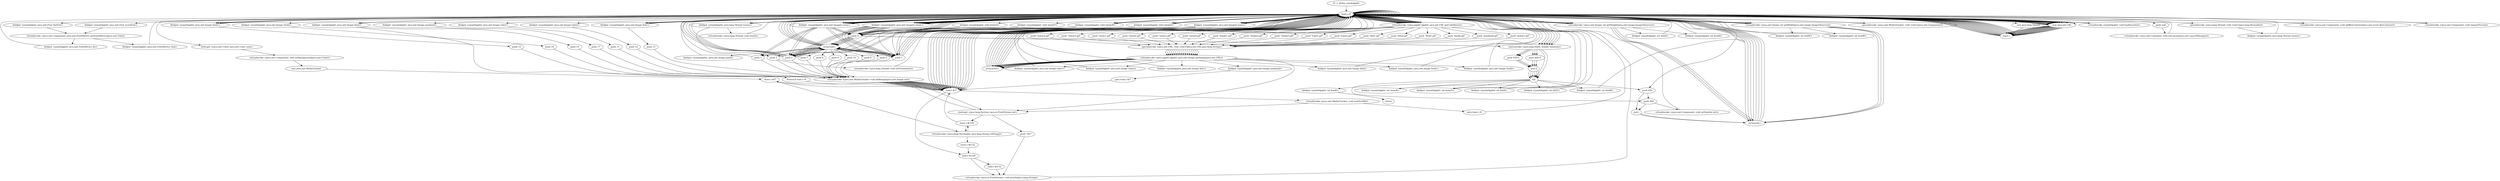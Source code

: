 digraph "" {
    "r0 := @this: jonahApplet"
    "load.r r0"
    "r0 := @this: jonahApplet"->"load.r r0";
    "load.r r0"->"load.r r0";
    "load.r r0"->"load.r r0";
    "fieldget <jonahApplet: java.awt.Font theFont>"
    "load.r r0"->"fieldget <jonahApplet: java.awt.Font theFont>";
    "virtualinvoke <java.awt.Component: java.awt.FontMetrics getFontMetrics(java.awt.Font)>"
    "fieldget <jonahApplet: java.awt.Font theFont>"->"virtualinvoke <java.awt.Component: java.awt.FontMetrics getFontMetrics(java.awt.Font)>";
    "fieldput <jonahApplet: java.awt.FontMetrics fm>"
    "virtualinvoke <java.awt.Component: java.awt.FontMetrics getFontMetrics(java.awt.Font)>"->"fieldput <jonahApplet: java.awt.FontMetrics fm>";
    "fieldput <jonahApplet: java.awt.FontMetrics fm>"->"load.r r0";
    "load.r r0"->"load.r r0";
    "load.r r0"->"load.r r0";
    "fieldget <jonahApplet: java.awt.Font scoreFont>"
    "load.r r0"->"fieldget <jonahApplet: java.awt.Font scoreFont>";
    "fieldget <jonahApplet: java.awt.Font scoreFont>"->"virtualinvoke <java.awt.Component: java.awt.FontMetrics getFontMetrics(java.awt.Font)>";
    "fieldput <jonahApplet: java.awt.FontMetrics fm2>"
    "virtualinvoke <java.awt.Component: java.awt.FontMetrics getFontMetrics(java.awt.Font)>"->"fieldput <jonahApplet: java.awt.FontMetrics fm2>";
    "fieldput <jonahApplet: java.awt.FontMetrics fm2>"->"load.r r0";
    "staticget <java.awt.Color: java.awt.Color cyan>"
    "load.r r0"->"staticget <java.awt.Color: java.awt.Color cyan>";
    "virtualinvoke <java.awt.Component: void setBackground(java.awt.Color)>"
    "staticget <java.awt.Color: java.awt.Color cyan>"->"virtualinvoke <java.awt.Component: void setBackground(java.awt.Color)>";
    "new java.awt.MediaTracker"
    "virtualinvoke <java.awt.Component: void setBackground(java.awt.Color)>"->"new java.awt.MediaTracker";
    "store.r $r7"
    "new java.awt.MediaTracker"->"store.r $r7";
    "load.r $r7"
    "store.r $r7"->"load.r $r7";
    "load.r $r7"->"load.r r0";
    "specialinvoke <java.awt.MediaTracker: void <init>(java.awt.Component)>"
    "load.r r0"->"specialinvoke <java.awt.MediaTracker: void <init>(java.awt.Component)>";
    "specialinvoke <java.awt.MediaTracker: void <init>(java.awt.Component)>"->"load.r r0";
    "fieldget <jonahApplet: java.awt.Image[] water>"
    "load.r r0"->"fieldget <jonahApplet: java.awt.Image[] water>";
    "push 0"
    "fieldget <jonahApplet: java.awt.Image[] water>"->"push 0";
    "push 0"->"load.r r0";
    "new java.net.URL"
    "load.r r0"->"new java.net.URL";
    "dup1.r"
    "new java.net.URL"->"dup1.r";
    "dup1.r"->"load.r r0";
    "virtualinvoke <java.applet.Applet: java.net.URL getCodeBase()>"
    "load.r r0"->"virtualinvoke <java.applet.Applet: java.net.URL getCodeBase()>";
    "push \"water1.gif\""
    "virtualinvoke <java.applet.Applet: java.net.URL getCodeBase()>"->"push \"water1.gif\"";
    "specialinvoke <java.net.URL: void <init>(java.net.URL,java.lang.String)>"
    "push \"water1.gif\""->"specialinvoke <java.net.URL: void <init>(java.net.URL,java.lang.String)>";
    "virtualinvoke <java.applet.Applet: java.awt.Image getImage(java.net.URL)>"
    "specialinvoke <java.net.URL: void <init>(java.net.URL,java.lang.String)>"->"virtualinvoke <java.applet.Applet: java.awt.Image getImage(java.net.URL)>";
    "arraywrite.r"
    "virtualinvoke <java.applet.Applet: java.awt.Image getImage(java.net.URL)>"->"arraywrite.r";
    "arraywrite.r"->"load.r r0";
    "load.r r0"->"fieldget <jonahApplet: java.awt.Image[] water>";
    "push 1"
    "fieldget <jonahApplet: java.awt.Image[] water>"->"push 1";
    "push 1"->"load.r r0";
    "load.r r0"->"new java.net.URL";
    "new java.net.URL"->"dup1.r";
    "dup1.r"->"load.r r0";
    "load.r r0"->"virtualinvoke <java.applet.Applet: java.net.URL getCodeBase()>";
    "push \"water2.gif\""
    "virtualinvoke <java.applet.Applet: java.net.URL getCodeBase()>"->"push \"water2.gif\"";
    "push \"water2.gif\""->"specialinvoke <java.net.URL: void <init>(java.net.URL,java.lang.String)>";
    "specialinvoke <java.net.URL: void <init>(java.net.URL,java.lang.String)>"->"virtualinvoke <java.applet.Applet: java.awt.Image getImage(java.net.URL)>";
    "virtualinvoke <java.applet.Applet: java.awt.Image getImage(java.net.URL)>"->"arraywrite.r";
    "arraywrite.r"->"load.r r0";
    "load.r r0"->"fieldget <jonahApplet: java.awt.Image[] water>";
    "push 2"
    "fieldget <jonahApplet: java.awt.Image[] water>"->"push 2";
    "push 2"->"load.r r0";
    "load.r r0"->"new java.net.URL";
    "new java.net.URL"->"dup1.r";
    "dup1.r"->"load.r r0";
    "load.r r0"->"virtualinvoke <java.applet.Applet: java.net.URL getCodeBase()>";
    "push \"water3.gif\""
    "virtualinvoke <java.applet.Applet: java.net.URL getCodeBase()>"->"push \"water3.gif\"";
    "push \"water3.gif\""->"specialinvoke <java.net.URL: void <init>(java.net.URL,java.lang.String)>";
    "specialinvoke <java.net.URL: void <init>(java.net.URL,java.lang.String)>"->"virtualinvoke <java.applet.Applet: java.awt.Image getImage(java.net.URL)>";
    "virtualinvoke <java.applet.Applet: java.awt.Image getImage(java.net.URL)>"->"arraywrite.r";
    "arraywrite.r"->"load.r r0";
    "fieldget <jonahApplet: java.awt.Image[] swim>"
    "load.r r0"->"fieldget <jonahApplet: java.awt.Image[] swim>";
    "fieldget <jonahApplet: java.awt.Image[] swim>"->"push 0";
    "push 0"->"load.r r0";
    "load.r r0"->"new java.net.URL";
    "new java.net.URL"->"dup1.r";
    "dup1.r"->"load.r r0";
    "load.r r0"->"virtualinvoke <java.applet.Applet: java.net.URL getCodeBase()>";
    "push \"swim1.gif\""
    "virtualinvoke <java.applet.Applet: java.net.URL getCodeBase()>"->"push \"swim1.gif\"";
    "push \"swim1.gif\""->"specialinvoke <java.net.URL: void <init>(java.net.URL,java.lang.String)>";
    "specialinvoke <java.net.URL: void <init>(java.net.URL,java.lang.String)>"->"virtualinvoke <java.applet.Applet: java.awt.Image getImage(java.net.URL)>";
    "virtualinvoke <java.applet.Applet: java.awt.Image getImage(java.net.URL)>"->"arraywrite.r";
    "arraywrite.r"->"load.r r0";
    "load.r r0"->"fieldget <jonahApplet: java.awt.Image[] swim>";
    "fieldget <jonahApplet: java.awt.Image[] swim>"->"push 1";
    "push 1"->"load.r r0";
    "load.r r0"->"new java.net.URL";
    "new java.net.URL"->"dup1.r";
    "dup1.r"->"load.r r0";
    "load.r r0"->"virtualinvoke <java.applet.Applet: java.net.URL getCodeBase()>";
    "push \"swim2.gif\""
    "virtualinvoke <java.applet.Applet: java.net.URL getCodeBase()>"->"push \"swim2.gif\"";
    "push \"swim2.gif\""->"specialinvoke <java.net.URL: void <init>(java.net.URL,java.lang.String)>";
    "specialinvoke <java.net.URL: void <init>(java.net.URL,java.lang.String)>"->"virtualinvoke <java.applet.Applet: java.awt.Image getImage(java.net.URL)>";
    "virtualinvoke <java.applet.Applet: java.awt.Image getImage(java.net.URL)>"->"arraywrite.r";
    "arraywrite.r"->"load.r r0";
    "load.r r0"->"fieldget <jonahApplet: java.awt.Image[] swim>";
    "fieldget <jonahApplet: java.awt.Image[] swim>"->"push 2";
    "push 2"->"load.r r0";
    "load.r r0"->"new java.net.URL";
    "new java.net.URL"->"dup1.r";
    "dup1.r"->"load.r r0";
    "load.r r0"->"virtualinvoke <java.applet.Applet: java.net.URL getCodeBase()>";
    "push \"swim3.gif\""
    "virtualinvoke <java.applet.Applet: java.net.URL getCodeBase()>"->"push \"swim3.gif\"";
    "push \"swim3.gif\""->"specialinvoke <java.net.URL: void <init>(java.net.URL,java.lang.String)>";
    "specialinvoke <java.net.URL: void <init>(java.net.URL,java.lang.String)>"->"virtualinvoke <java.applet.Applet: java.awt.Image getImage(java.net.URL)>";
    "virtualinvoke <java.applet.Applet: java.awt.Image getImage(java.net.URL)>"->"arraywrite.r";
    "arraywrite.r"->"load.r r0";
    "load.r r0"->"fieldget <jonahApplet: java.awt.Image[] swim>";
    "push 3"
    "fieldget <jonahApplet: java.awt.Image[] swim>"->"push 3";
    "push 3"->"load.r r0";
    "load.r r0"->"new java.net.URL";
    "new java.net.URL"->"dup1.r";
    "dup1.r"->"load.r r0";
    "load.r r0"->"virtualinvoke <java.applet.Applet: java.net.URL getCodeBase()>";
    "push \"swim4.gif\""
    "virtualinvoke <java.applet.Applet: java.net.URL getCodeBase()>"->"push \"swim4.gif\"";
    "push \"swim4.gif\""->"specialinvoke <java.net.URL: void <init>(java.net.URL,java.lang.String)>";
    "specialinvoke <java.net.URL: void <init>(java.net.URL,java.lang.String)>"->"virtualinvoke <java.applet.Applet: java.awt.Image getImage(java.net.URL)>";
    "virtualinvoke <java.applet.Applet: java.awt.Image getImage(java.net.URL)>"->"arraywrite.r";
    "arraywrite.r"->"load.r r0";
    "fieldget <jonahApplet: java.awt.Image[] whale>"
    "load.r r0"->"fieldget <jonahApplet: java.awt.Image[] whale>";
    "fieldget <jonahApplet: java.awt.Image[] whale>"->"push 0";
    "push 0"->"load.r r0";
    "load.r r0"->"new java.net.URL";
    "new java.net.URL"->"dup1.r";
    "dup1.r"->"load.r r0";
    "load.r r0"->"virtualinvoke <java.applet.Applet: java.net.URL getCodeBase()>";
    "push \"whale1.gif\""
    "virtualinvoke <java.applet.Applet: java.net.URL getCodeBase()>"->"push \"whale1.gif\"";
    "push \"whale1.gif\""->"specialinvoke <java.net.URL: void <init>(java.net.URL,java.lang.String)>";
    "specialinvoke <java.net.URL: void <init>(java.net.URL,java.lang.String)>"->"virtualinvoke <java.applet.Applet: java.awt.Image getImage(java.net.URL)>";
    "virtualinvoke <java.applet.Applet: java.awt.Image getImage(java.net.URL)>"->"arraywrite.r";
    "arraywrite.r"->"load.r r0";
    "load.r r0"->"fieldget <jonahApplet: java.awt.Image[] whale>";
    "fieldget <jonahApplet: java.awt.Image[] whale>"->"push 1";
    "push 1"->"load.r r0";
    "load.r r0"->"new java.net.URL";
    "new java.net.URL"->"dup1.r";
    "dup1.r"->"load.r r0";
    "load.r r0"->"virtualinvoke <java.applet.Applet: java.net.URL getCodeBase()>";
    "push \"whale2.gif\""
    "virtualinvoke <java.applet.Applet: java.net.URL getCodeBase()>"->"push \"whale2.gif\"";
    "push \"whale2.gif\""->"specialinvoke <java.net.URL: void <init>(java.net.URL,java.lang.String)>";
    "specialinvoke <java.net.URL: void <init>(java.net.URL,java.lang.String)>"->"virtualinvoke <java.applet.Applet: java.awt.Image getImage(java.net.URL)>";
    "virtualinvoke <java.applet.Applet: java.awt.Image getImage(java.net.URL)>"->"arraywrite.r";
    "arraywrite.r"->"load.r r0";
    "load.r r0"->"fieldget <jonahApplet: java.awt.Image[] whale>";
    "fieldget <jonahApplet: java.awt.Image[] whale>"->"push 2";
    "push 2"->"load.r r0";
    "load.r r0"->"new java.net.URL";
    "new java.net.URL"->"dup1.r";
    "dup1.r"->"load.r r0";
    "load.r r0"->"virtualinvoke <java.applet.Applet: java.net.URL getCodeBase()>";
    "push \"whale3.gif\""
    "virtualinvoke <java.applet.Applet: java.net.URL getCodeBase()>"->"push \"whale3.gif\"";
    "push \"whale3.gif\""->"specialinvoke <java.net.URL: void <init>(java.net.URL,java.lang.String)>";
    "specialinvoke <java.net.URL: void <init>(java.net.URL,java.lang.String)>"->"virtualinvoke <java.applet.Applet: java.awt.Image getImage(java.net.URL)>";
    "virtualinvoke <java.applet.Applet: java.awt.Image getImage(java.net.URL)>"->"arraywrite.r";
    "arraywrite.r"->"load.r r0";
    "load.r r0"->"load.r r0";
    "load.r r0"->"new java.net.URL";
    "new java.net.URL"->"dup1.r";
    "dup1.r"->"load.r r0";
    "load.r r0"->"virtualinvoke <java.applet.Applet: java.net.URL getCodeBase()>";
    "push \"tube1.gif\""
    "virtualinvoke <java.applet.Applet: java.net.URL getCodeBase()>"->"push \"tube1.gif\"";
    "push \"tube1.gif\""->"specialinvoke <java.net.URL: void <init>(java.net.URL,java.lang.String)>";
    "specialinvoke <java.net.URL: void <init>(java.net.URL,java.lang.String)>"->"virtualinvoke <java.applet.Applet: java.awt.Image getImage(java.net.URL)>";
    "fieldput <jonahApplet: java.awt.Image tube1>"
    "virtualinvoke <java.applet.Applet: java.awt.Image getImage(java.net.URL)>"->"fieldput <jonahApplet: java.awt.Image tube1>";
    "fieldput <jonahApplet: java.awt.Image tube1>"->"load.r r0";
    "load.r r0"->"load.r r0";
    "load.r r0"->"new java.net.URL";
    "new java.net.URL"->"dup1.r";
    "dup1.r"->"load.r r0";
    "load.r r0"->"virtualinvoke <java.applet.Applet: java.net.URL getCodeBase()>";
    "push \"tube2.gif\""
    "virtualinvoke <java.applet.Applet: java.net.URL getCodeBase()>"->"push \"tube2.gif\"";
    "push \"tube2.gif\""->"specialinvoke <java.net.URL: void <init>(java.net.URL,java.lang.String)>";
    "specialinvoke <java.net.URL: void <init>(java.net.URL,java.lang.String)>"->"virtualinvoke <java.applet.Applet: java.awt.Image getImage(java.net.URL)>";
    "fieldput <jonahApplet: java.awt.Image tube2>"
    "virtualinvoke <java.applet.Applet: java.awt.Image getImage(java.net.URL)>"->"fieldput <jonahApplet: java.awt.Image tube2>";
    "fieldput <jonahApplet: java.awt.Image tube2>"->"load.r r0";
    "load.r r0"->"load.r r0";
    "load.r r0"->"new java.net.URL";
    "new java.net.URL"->"dup1.r";
    "dup1.r"->"load.r r0";
    "load.r r0"->"virtualinvoke <java.applet.Applet: java.net.URL getCodeBase()>";
    "push \"fish1.gif\""
    "virtualinvoke <java.applet.Applet: java.net.URL getCodeBase()>"->"push \"fish1.gif\"";
    "push \"fish1.gif\""->"specialinvoke <java.net.URL: void <init>(java.net.URL,java.lang.String)>";
    "specialinvoke <java.net.URL: void <init>(java.net.URL,java.lang.String)>"->"virtualinvoke <java.applet.Applet: java.awt.Image getImage(java.net.URL)>";
    "fieldput <jonahApplet: java.awt.Image fish1>"
    "virtualinvoke <java.applet.Applet: java.awt.Image getImage(java.net.URL)>"->"fieldput <jonahApplet: java.awt.Image fish1>";
    "fieldput <jonahApplet: java.awt.Image fish1>"->"load.r r0";
    "load.r r0"->"load.r r0";
    "load.r r0"->"new java.net.URL";
    "new java.net.URL"->"dup1.r";
    "dup1.r"->"load.r r0";
    "load.r r0"->"virtualinvoke <java.applet.Applet: java.net.URL getCodeBase()>";
    "push \"fish2.gif\""
    "virtualinvoke <java.applet.Applet: java.net.URL getCodeBase()>"->"push \"fish2.gif\"";
    "push \"fish2.gif\""->"specialinvoke <java.net.URL: void <init>(java.net.URL,java.lang.String)>";
    "specialinvoke <java.net.URL: void <init>(java.net.URL,java.lang.String)>"->"virtualinvoke <java.applet.Applet: java.awt.Image getImage(java.net.URL)>";
    "fieldput <jonahApplet: java.awt.Image fish2>"
    "virtualinvoke <java.applet.Applet: java.awt.Image getImage(java.net.URL)>"->"fieldput <jonahApplet: java.awt.Image fish2>";
    "fieldput <jonahApplet: java.awt.Image fish2>"->"load.r r0";
    "load.r r0"->"load.r r0";
    "load.r r0"->"new java.net.URL";
    "new java.net.URL"->"dup1.r";
    "dup1.r"->"load.r r0";
    "load.r r0"->"virtualinvoke <java.applet.Applet: java.net.URL getCodeBase()>";
    "push \"food1.gif\""
    "virtualinvoke <java.applet.Applet: java.net.URL getCodeBase()>"->"push \"food1.gif\"";
    "push \"food1.gif\""->"specialinvoke <java.net.URL: void <init>(java.net.URL,java.lang.String)>";
    "specialinvoke <java.net.URL: void <init>(java.net.URL,java.lang.String)>"->"virtualinvoke <java.applet.Applet: java.awt.Image getImage(java.net.URL)>";
    "fieldput <jonahApplet: java.awt.Image food1>"
    "virtualinvoke <java.applet.Applet: java.awt.Image getImage(java.net.URL)>"->"fieldput <jonahApplet: java.awt.Image food1>";
    "fieldput <jonahApplet: java.awt.Image food1>"->"load.r r0";
    "load.r r0"->"load.r r0";
    "load.r r0"->"new java.net.URL";
    "new java.net.URL"->"dup1.r";
    "dup1.r"->"load.r r0";
    "load.r r0"->"virtualinvoke <java.applet.Applet: java.net.URL getCodeBase()>";
    "push \"food2.gif\""
    "virtualinvoke <java.applet.Applet: java.net.URL getCodeBase()>"->"push \"food2.gif\"";
    "push \"food2.gif\""->"specialinvoke <java.net.URL: void <init>(java.net.URL,java.lang.String)>";
    "specialinvoke <java.net.URL: void <init>(java.net.URL,java.lang.String)>"->"virtualinvoke <java.applet.Applet: java.awt.Image getImage(java.net.URL)>";
    "fieldput <jonahApplet: java.awt.Image food2>"
    "virtualinvoke <java.applet.Applet: java.awt.Image getImage(java.net.URL)>"->"fieldput <jonahApplet: java.awt.Image food2>";
    "fieldput <jonahApplet: java.awt.Image food2>"->"load.r r0";
    "load.r r0"->"load.r r0";
    "load.r r0"->"new java.net.URL";
    "new java.net.URL"->"dup1.r";
    "dup1.r"->"load.r r0";
    "load.r r0"->"virtualinvoke <java.applet.Applet: java.net.URL getCodeBase()>";
    "push \"jonahend.gif\""
    "virtualinvoke <java.applet.Applet: java.net.URL getCodeBase()>"->"push \"jonahend.gif\"";
    "push \"jonahend.gif\""->"specialinvoke <java.net.URL: void <init>(java.net.URL,java.lang.String)>";
    "specialinvoke <java.net.URL: void <init>(java.net.URL,java.lang.String)>"->"virtualinvoke <java.applet.Applet: java.awt.Image getImage(java.net.URL)>";
    "fieldput <jonahApplet: java.awt.Image jonahend>"
    "virtualinvoke <java.applet.Applet: java.awt.Image getImage(java.net.URL)>"->"fieldput <jonahApplet: java.awt.Image jonahend>";
    "goto load.r $r7"
    "fieldput <jonahApplet: java.awt.Image jonahend>"->"goto load.r $r7";
    "goto load.r $r7"->"load.r $r7";
    "load.r $r7"->"load.r r0";
    "load.r r0"->"fieldget <jonahApplet: java.awt.Image[] water>";
    "fieldget <jonahApplet: java.awt.Image[] water>"->"push 0";
    "arrayread.r"
    "push 0"->"arrayread.r";
    "arrayread.r"->"push 1";
    "virtualinvoke <java.awt.MediaTracker: void addImage(java.awt.Image,int)>"
    "push 1"->"virtualinvoke <java.awt.MediaTracker: void addImage(java.awt.Image,int)>";
    "virtualinvoke <java.awt.MediaTracker: void addImage(java.awt.Image,int)>"->"load.r $r7";
    "load.r $r7"->"load.r r0";
    "load.r r0"->"fieldget <jonahApplet: java.awt.Image[] water>";
    "fieldget <jonahApplet: java.awt.Image[] water>"->"push 1";
    "push 1"->"arrayread.r";
    "arrayread.r"->"push 2";
    "push 2"->"virtualinvoke <java.awt.MediaTracker: void addImage(java.awt.Image,int)>";
    "virtualinvoke <java.awt.MediaTracker: void addImage(java.awt.Image,int)>"->"load.r $r7";
    "load.r $r7"->"load.r r0";
    "load.r r0"->"fieldget <jonahApplet: java.awt.Image[] water>";
    "fieldget <jonahApplet: java.awt.Image[] water>"->"push 2";
    "push 2"->"arrayread.r";
    "arrayread.r"->"push 3";
    "push 3"->"virtualinvoke <java.awt.MediaTracker: void addImage(java.awt.Image,int)>";
    "virtualinvoke <java.awt.MediaTracker: void addImage(java.awt.Image,int)>"->"load.r $r7";
    "load.r $r7"->"load.r r0";
    "load.r r0"->"fieldget <jonahApplet: java.awt.Image[] swim>";
    "fieldget <jonahApplet: java.awt.Image[] swim>"->"push 0";
    "push 0"->"arrayread.r";
    "push 4"
    "arrayread.r"->"push 4";
    "push 4"->"virtualinvoke <java.awt.MediaTracker: void addImage(java.awt.Image,int)>";
    "virtualinvoke <java.awt.MediaTracker: void addImage(java.awt.Image,int)>"->"load.r $r7";
    "load.r $r7"->"load.r r0";
    "load.r r0"->"fieldget <jonahApplet: java.awt.Image[] swim>";
    "fieldget <jonahApplet: java.awt.Image[] swim>"->"push 1";
    "push 1"->"arrayread.r";
    "push 5"
    "arrayread.r"->"push 5";
    "push 5"->"virtualinvoke <java.awt.MediaTracker: void addImage(java.awt.Image,int)>";
    "virtualinvoke <java.awt.MediaTracker: void addImage(java.awt.Image,int)>"->"load.r $r7";
    "load.r $r7"->"load.r r0";
    "load.r r0"->"fieldget <jonahApplet: java.awt.Image[] swim>";
    "fieldget <jonahApplet: java.awt.Image[] swim>"->"push 2";
    "push 2"->"arrayread.r";
    "push 6"
    "arrayread.r"->"push 6";
    "push 6"->"virtualinvoke <java.awt.MediaTracker: void addImage(java.awt.Image,int)>";
    "virtualinvoke <java.awt.MediaTracker: void addImage(java.awt.Image,int)>"->"load.r $r7";
    "load.r $r7"->"load.r r0";
    "load.r r0"->"fieldget <jonahApplet: java.awt.Image[] swim>";
    "fieldget <jonahApplet: java.awt.Image[] swim>"->"push 3";
    "push 3"->"arrayread.r";
    "push 7"
    "arrayread.r"->"push 7";
    "push 7"->"virtualinvoke <java.awt.MediaTracker: void addImage(java.awt.Image,int)>";
    "virtualinvoke <java.awt.MediaTracker: void addImage(java.awt.Image,int)>"->"load.r $r7";
    "load.r $r7"->"load.r r0";
    "load.r r0"->"fieldget <jonahApplet: java.awt.Image[] whale>";
    "fieldget <jonahApplet: java.awt.Image[] whale>"->"push 0";
    "push 0"->"arrayread.r";
    "push 8"
    "arrayread.r"->"push 8";
    "push 8"->"virtualinvoke <java.awt.MediaTracker: void addImage(java.awt.Image,int)>";
    "virtualinvoke <java.awt.MediaTracker: void addImage(java.awt.Image,int)>"->"load.r $r7";
    "load.r $r7"->"load.r r0";
    "load.r r0"->"fieldget <jonahApplet: java.awt.Image[] whale>";
    "fieldget <jonahApplet: java.awt.Image[] whale>"->"push 1";
    "push 1"->"arrayread.r";
    "push 9"
    "arrayread.r"->"push 9";
    "push 9"->"virtualinvoke <java.awt.MediaTracker: void addImage(java.awt.Image,int)>";
    "virtualinvoke <java.awt.MediaTracker: void addImage(java.awt.Image,int)>"->"load.r $r7";
    "load.r $r7"->"load.r r0";
    "load.r r0"->"fieldget <jonahApplet: java.awt.Image[] whale>";
    "fieldget <jonahApplet: java.awt.Image[] whale>"->"push 2";
    "push 2"->"arrayread.r";
    "push 10"
    "arrayread.r"->"push 10";
    "push 10"->"virtualinvoke <java.awt.MediaTracker: void addImage(java.awt.Image,int)>";
    "virtualinvoke <java.awt.MediaTracker: void addImage(java.awt.Image,int)>"->"load.r $r7";
    "load.r $r7"->"load.r r0";
    "fieldget <jonahApplet: java.awt.Image tube1>"
    "load.r r0"->"fieldget <jonahApplet: java.awt.Image tube1>";
    "push 11"
    "fieldget <jonahApplet: java.awt.Image tube1>"->"push 11";
    "push 11"->"virtualinvoke <java.awt.MediaTracker: void addImage(java.awt.Image,int)>";
    "virtualinvoke <java.awt.MediaTracker: void addImage(java.awt.Image,int)>"->"load.r $r7";
    "load.r $r7"->"load.r r0";
    "fieldget <jonahApplet: java.awt.Image tube2>"
    "load.r r0"->"fieldget <jonahApplet: java.awt.Image tube2>";
    "push 12"
    "fieldget <jonahApplet: java.awt.Image tube2>"->"push 12";
    "push 12"->"virtualinvoke <java.awt.MediaTracker: void addImage(java.awt.Image,int)>";
    "virtualinvoke <java.awt.MediaTracker: void addImage(java.awt.Image,int)>"->"load.r $r7";
    "load.r $r7"->"load.r r0";
    "fieldget <jonahApplet: java.awt.Image fish1>"
    "load.r r0"->"fieldget <jonahApplet: java.awt.Image fish1>";
    "push 13"
    "fieldget <jonahApplet: java.awt.Image fish1>"->"push 13";
    "push 13"->"virtualinvoke <java.awt.MediaTracker: void addImage(java.awt.Image,int)>";
    "virtualinvoke <java.awt.MediaTracker: void addImage(java.awt.Image,int)>"->"load.r $r7";
    "load.r $r7"->"load.r r0";
    "fieldget <jonahApplet: java.awt.Image fish2>"
    "load.r r0"->"fieldget <jonahApplet: java.awt.Image fish2>";
    "push 14"
    "fieldget <jonahApplet: java.awt.Image fish2>"->"push 14";
    "push 14"->"virtualinvoke <java.awt.MediaTracker: void addImage(java.awt.Image,int)>";
    "virtualinvoke <java.awt.MediaTracker: void addImage(java.awt.Image,int)>"->"load.r $r7";
    "load.r $r7"->"load.r r0";
    "fieldget <jonahApplet: java.awt.Image food1>"
    "load.r r0"->"fieldget <jonahApplet: java.awt.Image food1>";
    "push 15"
    "fieldget <jonahApplet: java.awt.Image food1>"->"push 15";
    "push 15"->"virtualinvoke <java.awt.MediaTracker: void addImage(java.awt.Image,int)>";
    "virtualinvoke <java.awt.MediaTracker: void addImage(java.awt.Image,int)>"->"load.r $r7";
    "load.r $r7"->"load.r r0";
    "fieldget <jonahApplet: java.awt.Image food2>"
    "load.r r0"->"fieldget <jonahApplet: java.awt.Image food2>";
    "push 16"
    "fieldget <jonahApplet: java.awt.Image food2>"->"push 16";
    "push 16"->"virtualinvoke <java.awt.MediaTracker: void addImage(java.awt.Image,int)>";
    "virtualinvoke <java.awt.MediaTracker: void addImage(java.awt.Image,int)>"->"load.r $r7";
    "load.r $r7"->"load.r r0";
    "fieldget <jonahApplet: java.awt.Image jonahend>"
    "load.r r0"->"fieldget <jonahApplet: java.awt.Image jonahend>";
    "push 17"
    "fieldget <jonahApplet: java.awt.Image jonahend>"->"push 17";
    "push 17"->"virtualinvoke <java.awt.MediaTracker: void addImage(java.awt.Image,int)>";
    "virtualinvoke <java.awt.MediaTracker: void addImage(java.awt.Image,int)>"->"load.r $r7";
    "virtualinvoke <java.awt.MediaTracker: void waitForAll()>"
    "load.r $r7"->"virtualinvoke <java.awt.MediaTracker: void waitForAll()>";
    "goto load.r r0"
    "virtualinvoke <java.awt.MediaTracker: void waitForAll()>"->"goto load.r r0";
    "goto load.r r0"->"load.r r0";
    "load.r r0"->"fieldget <jonahApplet: java.awt.Image fish2>";
    "ifnonnull load.r r0"
    "fieldget <jonahApplet: java.awt.Image fish2>"->"ifnonnull load.r r0";
    "staticget <java.lang.System: java.io.PrintStream out>"
    "ifnonnull load.r r0"->"staticget <java.lang.System: java.io.PrintStream out>";
    "push \"NO\""
    "staticget <java.lang.System: java.io.PrintStream out>"->"push \"NO\"";
    "virtualinvoke <java.io.PrintStream: void println(java.lang.String)>"
    "push \"NO\""->"virtualinvoke <java.io.PrintStream: void println(java.lang.String)>";
    "virtualinvoke <java.io.PrintStream: void println(java.lang.String)>"->"load.r r0";
    "load.r r0"->"load.r r0";
    "load.r r0"->"fieldget <jonahApplet: java.awt.Image[] swim>";
    "fieldget <jonahApplet: java.awt.Image[] swim>"->"push 0";
    "push 0"->"arrayread.r";
    "fieldput <jonahApplet: java.awt.Image jonah>"
    "arrayread.r"->"fieldput <jonahApplet: java.awt.Image jonah>";
    "fieldput <jonahApplet: java.awt.Image jonah>"->"load.r r0";
    "load.r r0"->"load.r r0";
    "load.r r0"->"fieldget <jonahApplet: java.awt.Image fish1>";
    "fieldget <jonahApplet: java.awt.Image fish1>"->"load.r r0";
    "virtualinvoke <java.awt.Image: int getWidth(java.awt.image.ImageObserver)>"
    "load.r r0"->"virtualinvoke <java.awt.Image: int getWidth(java.awt.image.ImageObserver)>";
    "fieldput <jonahApplet: int fishW>"
    "virtualinvoke <java.awt.Image: int getWidth(java.awt.image.ImageObserver)>"->"fieldput <jonahApplet: int fishW>";
    "fieldput <jonahApplet: int fishW>"->"load.r r0";
    "load.r r0"->"load.r r0";
    "load.r r0"->"fieldget <jonahApplet: java.awt.Image fish1>";
    "fieldget <jonahApplet: java.awt.Image fish1>"->"load.r r0";
    "virtualinvoke <java.awt.Image: int getHeight(java.awt.image.ImageObserver)>"
    "load.r r0"->"virtualinvoke <java.awt.Image: int getHeight(java.awt.image.ImageObserver)>";
    "fieldput <jonahApplet: int fishH>"
    "virtualinvoke <java.awt.Image: int getHeight(java.awt.image.ImageObserver)>"->"fieldput <jonahApplet: int fishH>";
    "fieldput <jonahApplet: int fishH>"->"load.r r0";
    "load.r r0"->"load.r r0";
    "load.r r0"->"fieldget <jonahApplet: java.awt.Image food1>";
    "fieldget <jonahApplet: java.awt.Image food1>"->"load.r r0";
    "load.r r0"->"virtualinvoke <java.awt.Image: int getWidth(java.awt.image.ImageObserver)>";
    "fieldput <jonahApplet: int foodW>"
    "virtualinvoke <java.awt.Image: int getWidth(java.awt.image.ImageObserver)>"->"fieldput <jonahApplet: int foodW>";
    "fieldput <jonahApplet: int foodW>"->"load.r r0";
    "load.r r0"->"load.r r0";
    "load.r r0"->"fieldget <jonahApplet: java.awt.Image food1>";
    "fieldget <jonahApplet: java.awt.Image food1>"->"load.r r0";
    "load.r r0"->"virtualinvoke <java.awt.Image: int getHeight(java.awt.image.ImageObserver)>";
    "fieldput <jonahApplet: int foodH>"
    "virtualinvoke <java.awt.Image: int getHeight(java.awt.image.ImageObserver)>"->"fieldput <jonahApplet: int foodH>";
    "fieldput <jonahApplet: int foodH>"->"load.r r0";
    "fieldget <jonahApplet: int[] whaleW>"
    "load.r r0"->"fieldget <jonahApplet: int[] whaleW>";
    "fieldget <jonahApplet: int[] whaleW>"->"push 0";
    "push 0"->"load.r r0";
    "load.r r0"->"fieldget <jonahApplet: java.awt.Image[] whale>";
    "fieldget <jonahApplet: java.awt.Image[] whale>"->"push 0";
    "push 0"->"arrayread.r";
    "arrayread.r"->"load.r r0";
    "load.r r0"->"virtualinvoke <java.awt.Image: int getWidth(java.awt.image.ImageObserver)>";
    "arraywrite.i"
    "virtualinvoke <java.awt.Image: int getWidth(java.awt.image.ImageObserver)>"->"arraywrite.i";
    "arraywrite.i"->"load.r r0";
    "load.r r0"->"fieldget <jonahApplet: int[] whaleW>";
    "fieldget <jonahApplet: int[] whaleW>"->"push 1";
    "push 1"->"load.r r0";
    "load.r r0"->"fieldget <jonahApplet: java.awt.Image[] whale>";
    "fieldget <jonahApplet: java.awt.Image[] whale>"->"push 1";
    "push 1"->"arrayread.r";
    "arrayread.r"->"load.r r0";
    "load.r r0"->"virtualinvoke <java.awt.Image: int getWidth(java.awt.image.ImageObserver)>";
    "virtualinvoke <java.awt.Image: int getWidth(java.awt.image.ImageObserver)>"->"arraywrite.i";
    "arraywrite.i"->"load.r r0";
    "load.r r0"->"fieldget <jonahApplet: int[] whaleW>";
    "fieldget <jonahApplet: int[] whaleW>"->"push 2";
    "push 2"->"load.r r0";
    "load.r r0"->"fieldget <jonahApplet: java.awt.Image[] whale>";
    "fieldget <jonahApplet: java.awt.Image[] whale>"->"push 2";
    "push 2"->"arrayread.r";
    "arrayread.r"->"load.r r0";
    "load.r r0"->"virtualinvoke <java.awt.Image: int getWidth(java.awt.image.ImageObserver)>";
    "virtualinvoke <java.awt.Image: int getWidth(java.awt.image.ImageObserver)>"->"arraywrite.i";
    "arraywrite.i"->"load.r r0";
    "fieldget <jonahApplet: int[] whaleH>"
    "load.r r0"->"fieldget <jonahApplet: int[] whaleH>";
    "fieldget <jonahApplet: int[] whaleH>"->"push 0";
    "push 0"->"load.r r0";
    "load.r r0"->"fieldget <jonahApplet: java.awt.Image[] whale>";
    "fieldget <jonahApplet: java.awt.Image[] whale>"->"push 0";
    "push 0"->"arrayread.r";
    "arrayread.r"->"load.r r0";
    "load.r r0"->"virtualinvoke <java.awt.Image: int getHeight(java.awt.image.ImageObserver)>";
    "virtualinvoke <java.awt.Image: int getHeight(java.awt.image.ImageObserver)>"->"arraywrite.i";
    "arraywrite.i"->"load.r r0";
    "load.r r0"->"fieldget <jonahApplet: int[] whaleH>";
    "fieldget <jonahApplet: int[] whaleH>"->"push 1";
    "push 1"->"load.r r0";
    "load.r r0"->"fieldget <jonahApplet: java.awt.Image[] whale>";
    "fieldget <jonahApplet: java.awt.Image[] whale>"->"push 1";
    "push 1"->"arrayread.r";
    "arrayread.r"->"load.r r0";
    "load.r r0"->"virtualinvoke <java.awt.Image: int getHeight(java.awt.image.ImageObserver)>";
    "virtualinvoke <java.awt.Image: int getHeight(java.awt.image.ImageObserver)>"->"arraywrite.i";
    "arraywrite.i"->"load.r r0";
    "load.r r0"->"fieldget <jonahApplet: int[] whaleH>";
    "fieldget <jonahApplet: int[] whaleH>"->"push 2";
    "push 2"->"load.r r0";
    "load.r r0"->"fieldget <jonahApplet: java.awt.Image[] whale>";
    "fieldget <jonahApplet: java.awt.Image[] whale>"->"push 2";
    "push 2"->"arrayread.r";
    "arrayread.r"->"load.r r0";
    "load.r r0"->"virtualinvoke <java.awt.Image: int getHeight(java.awt.image.ImageObserver)>";
    "virtualinvoke <java.awt.Image: int getHeight(java.awt.image.ImageObserver)>"->"arraywrite.i";
    "arraywrite.i"->"load.r r0";
    "virtualinvoke <jonahApplet: void loadSounds()>"
    "load.r r0"->"virtualinvoke <jonahApplet: void loadSounds()>";
    "virtualinvoke <jonahApplet: void loadSounds()>"->"load.r r0";
    "push null"
    "load.r r0"->"push null";
    "virtualinvoke <java.awt.Container: void setLayout(java.awt.LayoutManager)>"
    "push null"->"virtualinvoke <java.awt.Container: void setLayout(java.awt.LayoutManager)>";
    "virtualinvoke <java.awt.Container: void setLayout(java.awt.LayoutManager)>"->"load.r r0";
    "push 450"
    "load.r r0"->"push 450";
    "push 400"
    "push 450"->"push 400";
    "virtualinvoke <java.awt.Component: void setSize(int,int)>"
    "push 400"->"virtualinvoke <java.awt.Component: void setSize(int,int)>";
    "virtualinvoke <java.awt.Component: void setSize(int,int)>"->"load.r r0";
    "new java.lang.Thread"
    "load.r r0"->"new java.lang.Thread";
    "new java.lang.Thread"->"dup1.r";
    "dup1.r"->"load.r r0";
    "specialinvoke <java.lang.Thread: void <init>(java.lang.Runnable)>"
    "load.r r0"->"specialinvoke <java.lang.Thread: void <init>(java.lang.Runnable)>";
    "fieldput <jonahApplet: java.lang.Thread runner>"
    "specialinvoke <java.lang.Thread: void <init>(java.lang.Runnable)>"->"fieldput <jonahApplet: java.lang.Thread runner>";
    "fieldput <jonahApplet: java.lang.Thread runner>"->"load.r r0";
    "fieldget <jonahApplet: java.lang.Thread runner>"
    "load.r r0"->"fieldget <jonahApplet: java.lang.Thread runner>";
    "fieldget <jonahApplet: java.lang.Thread runner>"->"push 5";
    "virtualinvoke <java.lang.Thread: void setPriority(int)>"
    "push 5"->"virtualinvoke <java.lang.Thread: void setPriority(int)>";
    "virtualinvoke <java.lang.Thread: void setPriority(int)>"->"load.r r0";
    "load.r r0"->"fieldget <jonahApplet: java.lang.Thread runner>";
    "virtualinvoke <java.lang.Thread: void start()>"
    "fieldget <jonahApplet: java.lang.Thread runner>"->"virtualinvoke <java.lang.Thread: void start()>";
    "virtualinvoke <java.lang.Thread: void start()>"->"load.r r0";
    "load.r r0"->"load.r r0";
    "virtualinvoke <java.awt.Component: void addKeyListener(java.awt.event.KeyListener)>"
    "load.r r0"->"virtualinvoke <java.awt.Component: void addKeyListener(java.awt.event.KeyListener)>";
    "virtualinvoke <java.awt.Component: void addKeyListener(java.awt.event.KeyListener)>"->"load.r r0";
    "virtualinvoke <java.awt.Component: void requestFocus()>"
    "load.r r0"->"virtualinvoke <java.awt.Component: void requestFocus()>";
    "virtualinvoke <java.awt.Component: void requestFocus()>"->"load.r r0";
    "fieldget <jonahApplet: int[] whaleX>"
    "load.r r0"->"fieldget <jonahApplet: int[] whaleX>";
    "fieldget <jonahApplet: int[] whaleX>"->"push 0";
    "staticinvoke <java.lang.Math: double random()>"
    "push 0"->"staticinvoke <java.lang.Math: double random()>";
    "d2i"
    "staticinvoke <java.lang.Math: double random()>"->"d2i";
    "d2i"->"push 450";
    "mul.i"
    "push 450"->"mul.i";
    "mul.i"->"arraywrite.i";
    "arraywrite.i"->"load.r r0";
    "fieldget <jonahApplet: int[] whaleY>"
    "load.r r0"->"fieldget <jonahApplet: int[] whaleY>";
    "fieldget <jonahApplet: int[] whaleY>"->"push 0";
    "push 0"->"staticinvoke <java.lang.Math: double random()>";
    "staticinvoke <java.lang.Math: double random()>"->"d2i";
    "d2i"->"push 400";
    "push 400"->"mul.i";
    "mul.i"->"arraywrite.i";
    "arraywrite.i"->"load.r r0";
    "load.r r0"->"staticinvoke <java.lang.Math: double random()>";
    "push 450.0"
    "staticinvoke <java.lang.Math: double random()>"->"push 450.0";
    "mul.d"
    "push 450.0"->"mul.d";
    "mul.d"->"d2i";
    "fieldput <jonahApplet: int innerX>"
    "d2i"->"fieldput <jonahApplet: int innerX>";
    "fieldput <jonahApplet: int innerX>"->"load.r r0";
    "load.r r0"->"staticinvoke <java.lang.Math: double random()>";
    "push 400.0"
    "staticinvoke <java.lang.Math: double random()>"->"push 400.0";
    "push 400.0"->"mul.d";
    "mul.d"->"d2i";
    "fieldput <jonahApplet: int innerY>"
    "d2i"->"fieldput <jonahApplet: int innerY>";
    "fieldput <jonahApplet: int innerY>"->"load.r r0";
    "load.r r0"->"staticinvoke <java.lang.Math: double random()>";
    "staticinvoke <java.lang.Math: double random()>"->"push 450.0";
    "push 450.0"->"mul.d";
    "mul.d"->"d2i";
    "fieldput <jonahApplet: int fishX>"
    "d2i"->"fieldput <jonahApplet: int fishX>";
    "fieldput <jonahApplet: int fishX>"->"load.r r0";
    "load.r r0"->"staticinvoke <java.lang.Math: double random()>";
    "staticinvoke <java.lang.Math: double random()>"->"push 400.0";
    "push 400.0"->"mul.d";
    "mul.d"->"d2i";
    "fieldput <jonahApplet: int fishY>"
    "d2i"->"fieldput <jonahApplet: int fishY>";
    "fieldput <jonahApplet: int fishY>"->"load.r r0";
    "load.r r0"->"staticinvoke <java.lang.Math: double random()>";
    "staticinvoke <java.lang.Math: double random()>"->"push 450.0";
    "push 450.0"->"mul.d";
    "mul.d"->"d2i";
    "fieldput <jonahApplet: int foodX>"
    "d2i"->"fieldput <jonahApplet: int foodX>";
    "fieldput <jonahApplet: int foodX>"->"load.r r0";
    "load.r r0"->"staticinvoke <java.lang.Math: double random()>";
    "staticinvoke <java.lang.Math: double random()>"->"push 400.0";
    "push 400.0"->"mul.d";
    "mul.d"->"d2i";
    "fieldput <jonahApplet: int foodY>"
    "d2i"->"fieldput <jonahApplet: int foodY>";
    "return"
    "fieldput <jonahApplet: int foodY>"->"return";
    "virtualinvoke <java.awt.MediaTracker: void waitForAll()>"->"staticget <java.lang.System: java.io.PrintStream out>";
    "staticget <java.lang.System: java.io.PrintStream out>"->"store.r $r7";
    "virtualinvoke <java.lang.Throwable: java.lang.String toString()>"
    "store.r $r7"->"virtualinvoke <java.lang.Throwable: java.lang.String toString()>";
    "store.r $r129"
    "virtualinvoke <java.lang.Throwable: java.lang.String toString()>"->"store.r $r129";
    "store.r $r129"->"load.r $r7";
    "load.r $r129"
    "load.r $r7"->"load.r $r129";
    "load.r $r129"->"virtualinvoke <java.io.PrintStream: void println(java.lang.String)>";
    "virtualinvoke <java.applet.Applet: java.awt.Image getImage(java.net.URL)>"->"staticget <java.lang.System: java.io.PrintStream out>";
    "staticget <java.lang.System: java.io.PrintStream out>"->"store.r $r129";
    "store.r $r129"->"virtualinvoke <java.lang.Throwable: java.lang.String toString()>";
    "store.r $r132"
    "virtualinvoke <java.lang.Throwable: java.lang.String toString()>"->"store.r $r132";
    "store.r $r132"->"load.r $r129";
    "load.r $r132"
    "load.r $r129"->"load.r $r132";
    "load.r $r132"->"virtualinvoke <java.io.PrintStream: void println(java.lang.String)>";
}
